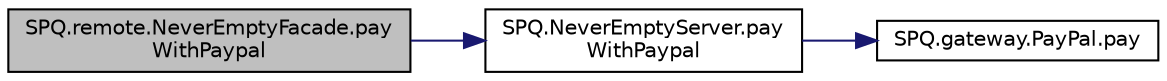 digraph "SPQ.remote.NeverEmptyFacade.payWithPaypal"
{
  edge [fontname="Helvetica",fontsize="10",labelfontname="Helvetica",labelfontsize="10"];
  node [fontname="Helvetica",fontsize="10",shape=record];
  rankdir="LR";
  Node22 [label="SPQ.remote.NeverEmptyFacade.pay\lWithPaypal",height=0.2,width=0.4,color="black", fillcolor="grey75", style="filled", fontcolor="black"];
  Node22 -> Node23 [color="midnightblue",fontsize="10",style="solid",fontname="Helvetica"];
  Node23 [label="SPQ.NeverEmptyServer.pay\lWithPaypal",height=0.2,width=0.4,color="black", fillcolor="white", style="filled",URL="$class_s_p_q_1_1_never_empty_server.html#a954ea8c563055eae79564b357e557f85"];
  Node23 -> Node24 [color="midnightblue",fontsize="10",style="solid",fontname="Helvetica"];
  Node24 [label="SPQ.gateway.PayPal.pay",height=0.2,width=0.4,color="black", fillcolor="white", style="filled",URL="$class_s_p_q_1_1gateway_1_1_pay_pal.html#a4f12e3d9fd7cc1ebf54e885df464f1d4"];
}
